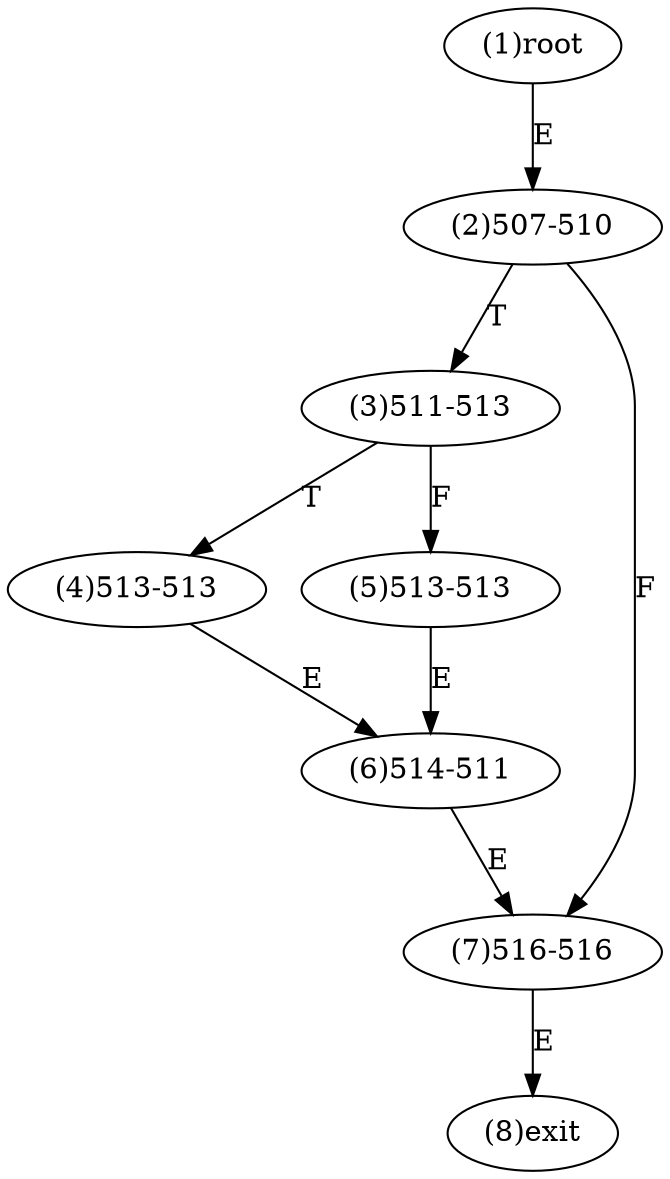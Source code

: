digraph "" { 
1[ label="(1)root"];
2[ label="(2)507-510"];
3[ label="(3)511-513"];
4[ label="(4)513-513"];
5[ label="(5)513-513"];
6[ label="(6)514-511"];
7[ label="(7)516-516"];
8[ label="(8)exit"];
1->2[ label="E"];
2->7[ label="F"];
2->3[ label="T"];
3->5[ label="F"];
3->4[ label="T"];
4->6[ label="E"];
5->6[ label="E"];
6->7[ label="E"];
7->8[ label="E"];
}